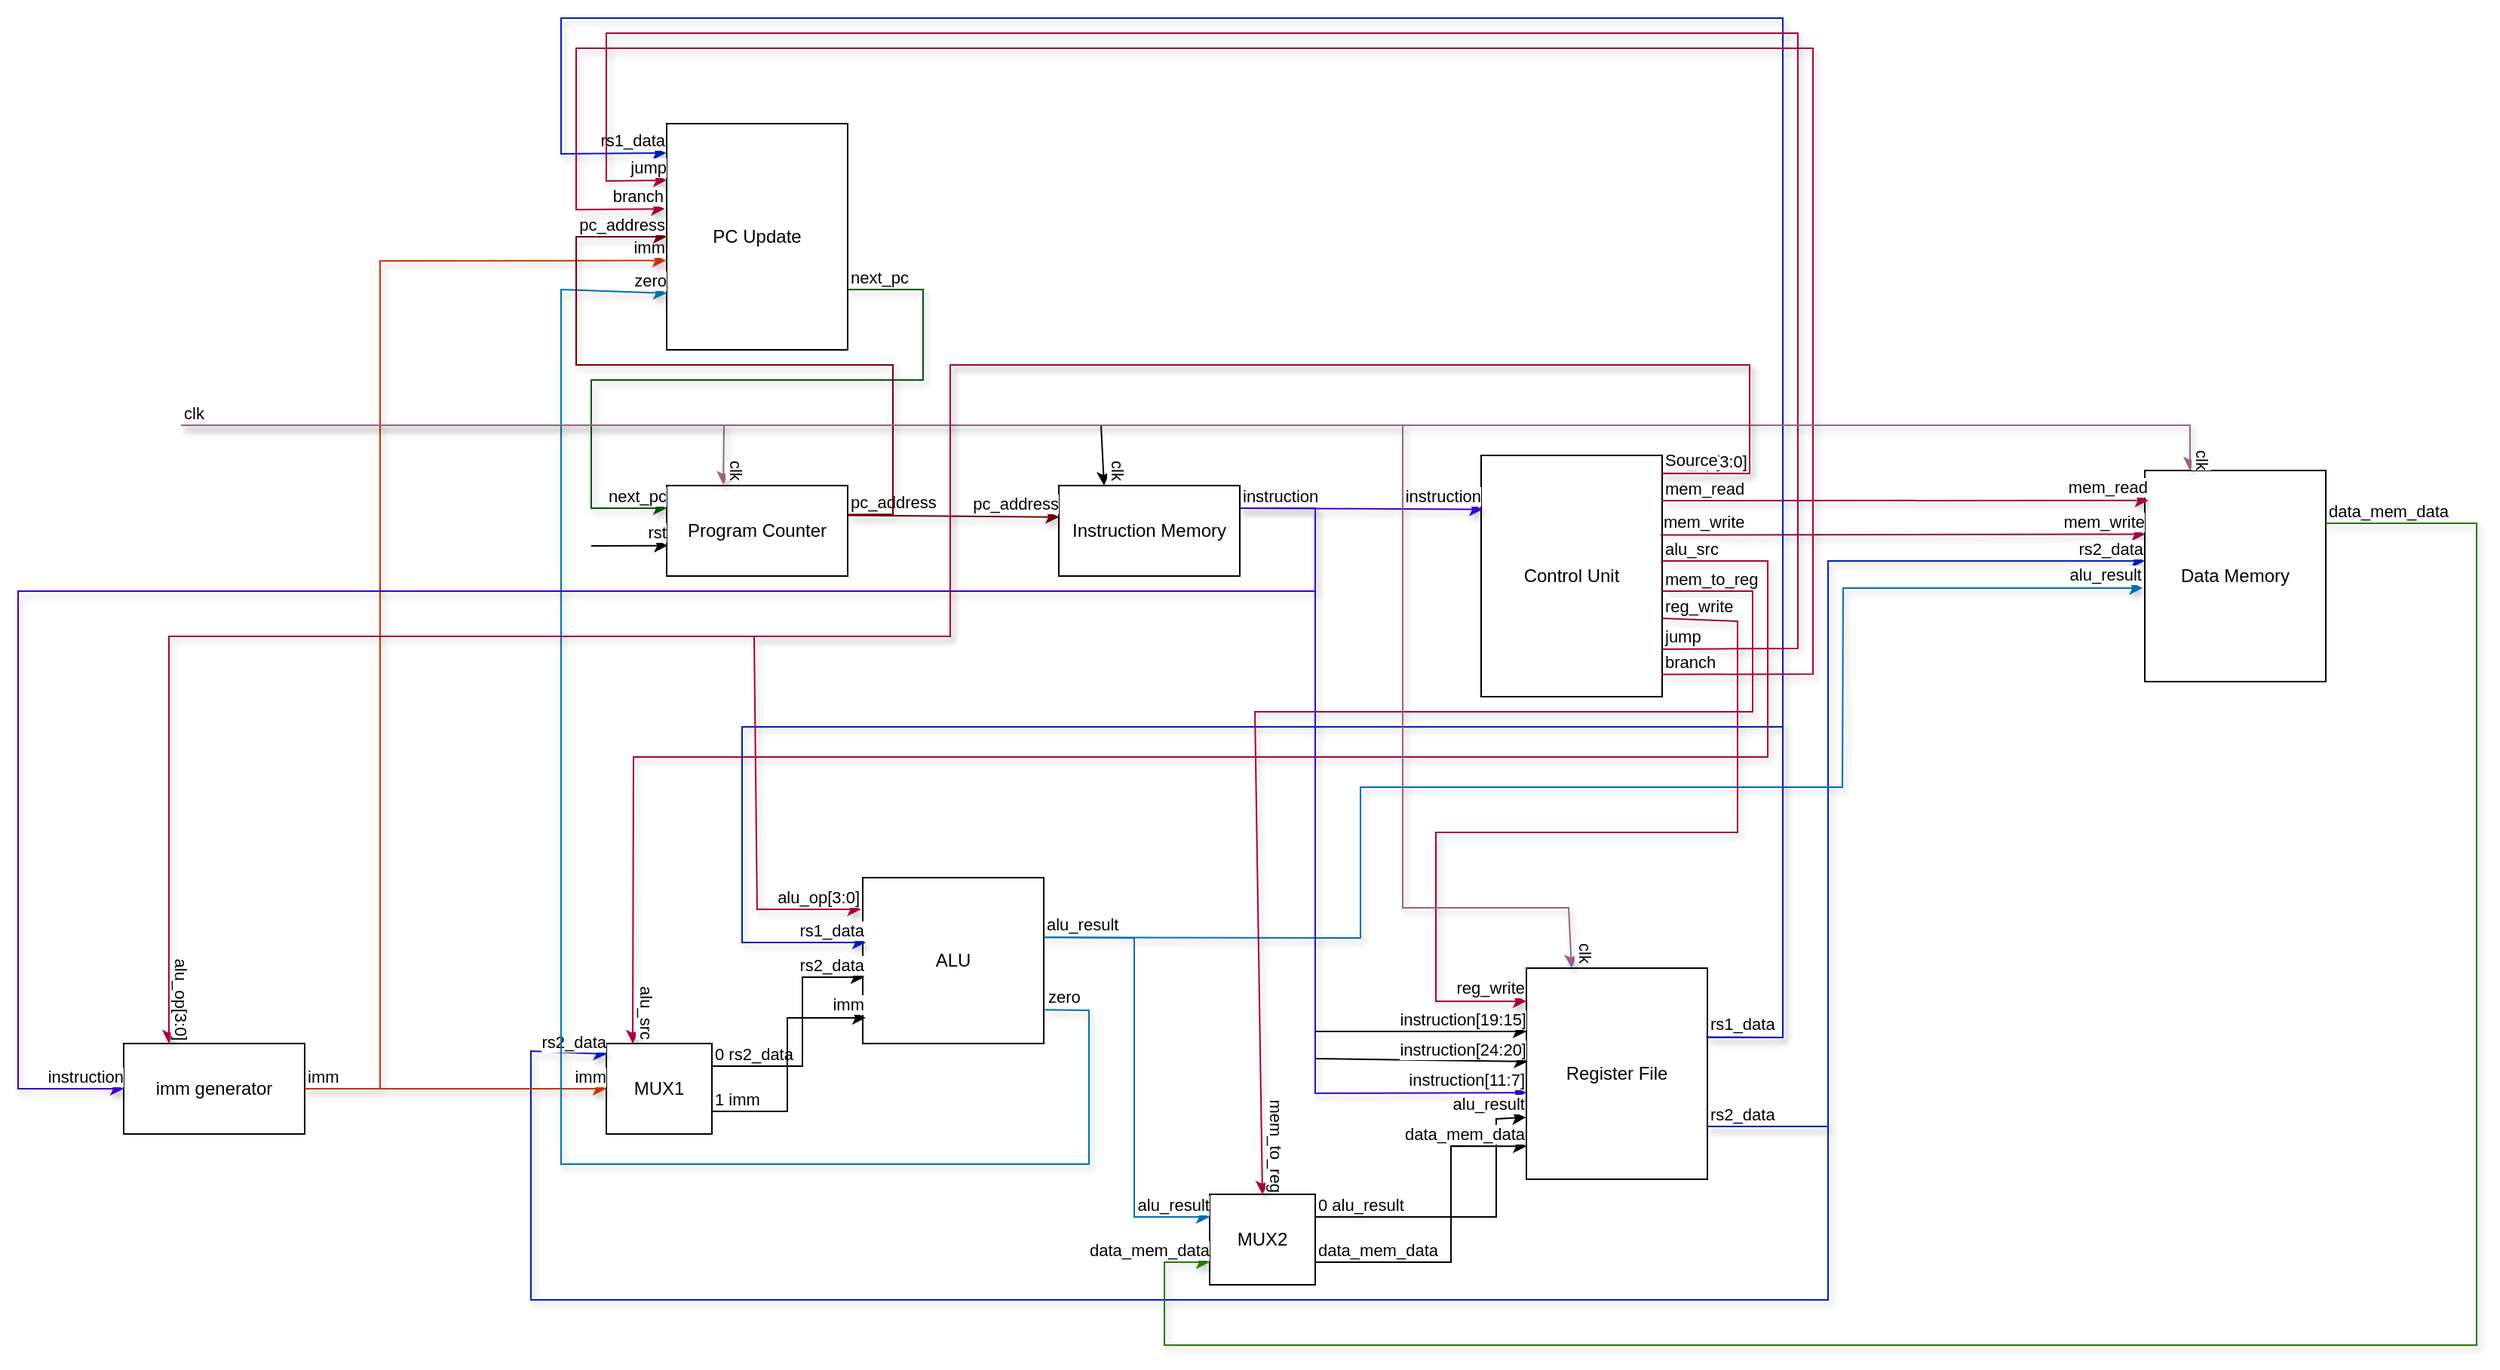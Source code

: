 <mxfile>
    <diagram id="98knBsmOhlINy79SkmsB" name="第 1 页">
        <mxGraphModel dx="1278" dy="916" grid="1" gridSize="10" guides="1" tooltips="1" connect="1" arrows="1" fold="1" page="1" pageScale="1" pageWidth="1654" pageHeight="1169" background="none" math="0" shadow="0">
            <root>
                <mxCell id="0"/>
                <mxCell id="1" parent="0"/>
                <mxCell id="2" value="Program Counter" style="rounded=0;whiteSpace=wrap;html=1;" parent="1" vertex="1">
                    <mxGeometry x="442" y="430" width="120" height="60" as="geometry"/>
                </mxCell>
                <mxCell id="3" value="Instruction Memory" style="rounded=0;whiteSpace=wrap;html=1;" parent="1" vertex="1">
                    <mxGeometry x="702" y="430" width="120" height="60" as="geometry"/>
                </mxCell>
                <mxCell id="4" value="Control Unit" style="rounded=0;whiteSpace=wrap;html=1;" parent="1" vertex="1">
                    <mxGeometry x="982" y="410" width="120" height="160" as="geometry"/>
                </mxCell>
                <mxCell id="5" value="PC Update" style="rounded=0;whiteSpace=wrap;html=1;" parent="1" vertex="1">
                    <mxGeometry x="442" y="190" width="120" height="150" as="geometry"/>
                </mxCell>
                <mxCell id="6" value="Data Memory" style="rounded=0;whiteSpace=wrap;html=1;" parent="1" vertex="1">
                    <mxGeometry x="1422" y="420" width="120" height="140" as="geometry"/>
                </mxCell>
                <mxCell id="7" value="Register File" style="rounded=0;whiteSpace=wrap;html=1;" parent="1" vertex="1">
                    <mxGeometry x="1012" y="750" width="120" height="140" as="geometry"/>
                </mxCell>
                <mxCell id="8" value="ALU" style="rounded=0;whiteSpace=wrap;html=1;" parent="1" vertex="1">
                    <mxGeometry x="572" y="690" width="120" height="110" as="geometry"/>
                </mxCell>
                <mxCell id="9" value="imm generator" style="rounded=0;whiteSpace=wrap;html=1;" parent="1" vertex="1">
                    <mxGeometry x="82" y="800" width="120" height="60" as="geometry"/>
                </mxCell>
                <mxCell id="10" value="MUX1" style="rounded=0;whiteSpace=wrap;html=1;" parent="1" vertex="1">
                    <mxGeometry x="402" y="800" width="70" height="60" as="geometry"/>
                </mxCell>
                <mxCell id="11" value="MUX2" style="rounded=0;whiteSpace=wrap;html=1;" parent="1" vertex="1">
                    <mxGeometry x="802" y="900" width="70" height="60" as="geometry"/>
                </mxCell>
                <mxCell id="13" value="" style="endArrow=classic;html=1;entryX=0;entryY=0.25;entryDx=0;entryDy=0;rounded=0;fillColor=#008a00;strokeColor=#005700;shadow=1;" parent="1" target="2" edge="1">
                    <mxGeometry relative="1" as="geometry">
                        <mxPoint x="562" y="300" as="sourcePoint"/>
                        <mxPoint x="722" y="300" as="targetPoint"/>
                        <Array as="points">
                            <mxPoint x="612" y="300"/>
                            <mxPoint x="612" y="360"/>
                            <mxPoint x="392" y="360"/>
                            <mxPoint x="392" y="445"/>
                        </Array>
                    </mxGeometry>
                </mxCell>
                <mxCell id="15" value="next_pc" style="edgeLabel;resizable=0;html=1;;align=left;verticalAlign=bottom;rounded=0;" parent="13" connectable="0" vertex="1">
                    <mxGeometry x="-1" relative="1" as="geometry"/>
                </mxCell>
                <mxCell id="16" value="next_pc" style="edgeLabel;resizable=0;html=1;;align=right;verticalAlign=bottom;rounded=0;" parent="13" connectable="0" vertex="1">
                    <mxGeometry x="1" relative="1" as="geometry"/>
                </mxCell>
                <mxCell id="20" value="" style="endArrow=classic;html=1;rounded=0;strokeColor=default;align=center;verticalAlign=middle;fontFamily=Helvetica;fontSize=11;fontColor=default;labelBackgroundColor=default;entryX=0.006;entryY=0.664;entryDx=0;entryDy=0;entryPerimeter=0;" parent="1" target="2" edge="1">
                    <mxGeometry relative="1" as="geometry">
                        <mxPoint x="392" y="470" as="sourcePoint"/>
                        <mxPoint x="432" y="470" as="targetPoint"/>
                    </mxGeometry>
                </mxCell>
                <mxCell id="23" value="rst" style="edgeLabel;resizable=0;html=1;;align=right;verticalAlign=bottom;fontFamily=Helvetica;fontSize=11;fontColor=default;labelBackgroundColor=default;rounded=0;" parent="20" connectable="0" vertex="1">
                    <mxGeometry x="1" relative="1" as="geometry"/>
                </mxCell>
                <mxCell id="25" value="" style="endArrow=classic;html=1;rounded=0;strokeColor=#6F0000;align=center;verticalAlign=middle;fontFamily=Helvetica;fontSize=11;fontColor=default;labelBackgroundColor=default;exitX=1.001;exitY=0.33;exitDx=0;exitDy=0;exitPerimeter=0;entryX=0.001;entryY=0.348;entryDx=0;entryDy=0;entryPerimeter=0;fillColor=#a20025;shadow=1;" parent="1" source="2" target="3" edge="1">
                    <mxGeometry relative="1" as="geometry">
                        <mxPoint x="562" y="450" as="sourcePoint"/>
                        <mxPoint x="642" y="450" as="targetPoint"/>
                    </mxGeometry>
                </mxCell>
                <mxCell id="27" value="pc_address" style="edgeLabel;resizable=0;html=1;;align=left;verticalAlign=bottom;rounded=0;fontFamily=Helvetica;fontSize=11;fontColor=default;labelBackgroundColor=default;" parent="25" connectable="0" vertex="1">
                    <mxGeometry x="-1" relative="1" as="geometry"/>
                </mxCell>
                <mxCell id="28" value="pc_address" style="edgeLabel;resizable=0;html=1;;align=right;verticalAlign=bottom;rounded=0;fontFamily=Helvetica;fontSize=11;fontColor=default;labelBackgroundColor=default;" parent="25" connectable="0" vertex="1">
                    <mxGeometry x="1" relative="1" as="geometry"/>
                </mxCell>
                <mxCell id="29" value="" style="endArrow=classic;html=1;rounded=0;strokeColor=#3700CC;align=center;verticalAlign=middle;fontFamily=Helvetica;fontSize=11;fontColor=default;labelBackgroundColor=default;entryX=0.009;entryY=0.224;entryDx=0;entryDy=0;entryPerimeter=0;exitX=1;exitY=0.25;exitDx=0;exitDy=0;fillColor=#6a00ff;shadow=1;" parent="1" source="3" target="4" edge="1">
                    <mxGeometry relative="1" as="geometry">
                        <mxPoint x="821" y="440" as="sourcePoint"/>
                        <mxPoint x="962" y="350" as="targetPoint"/>
                    </mxGeometry>
                </mxCell>
                <mxCell id="31" value="instruction" style="edgeLabel;resizable=0;html=1;;align=left;verticalAlign=bottom;rounded=0;fontFamily=Helvetica;fontSize=11;fontColor=default;labelBackgroundColor=default;" parent="29" connectable="0" vertex="1">
                    <mxGeometry x="-1" relative="1" as="geometry"/>
                </mxCell>
                <mxCell id="32" value="instruction" style="edgeLabel;resizable=0;html=1;;align=right;verticalAlign=bottom;rounded=0;fontFamily=Helvetica;fontSize=11;fontColor=default;labelBackgroundColor=default;" parent="29" connectable="0" vertex="1">
                    <mxGeometry x="1" relative="1" as="geometry"/>
                </mxCell>
                <mxCell id="33" value="" style="endArrow=classic;html=1;rounded=0;strokeColor=#A50040;align=center;verticalAlign=middle;fontFamily=Helvetica;fontSize=11;fontColor=default;labelBackgroundColor=default;entryX=0.02;entryY=0.142;entryDx=0;entryDy=0;entryPerimeter=0;fillColor=#d80073;shadow=1;" parent="1" target="6" edge="1">
                    <mxGeometry relative="1" as="geometry">
                        <mxPoint x="1102" y="440" as="sourcePoint"/>
                        <mxPoint x="1262" y="440" as="targetPoint"/>
                    </mxGeometry>
                </mxCell>
                <mxCell id="35" value="mem_read" style="edgeLabel;resizable=0;html=1;;align=left;verticalAlign=bottom;rounded=0;fontFamily=Helvetica;fontSize=11;fontColor=default;labelBackgroundColor=default;" parent="33" connectable="0" vertex="1">
                    <mxGeometry x="-1" relative="1" as="geometry"/>
                </mxCell>
                <mxCell id="36" value="mem_read" style="edgeLabel;resizable=0;html=1;;align=right;verticalAlign=bottom;rounded=0;fontFamily=Helvetica;fontSize=11;fontColor=default;labelBackgroundColor=default;" parent="33" connectable="0" vertex="1">
                    <mxGeometry x="1" relative="1" as="geometry"/>
                </mxCell>
                <mxCell id="37" value="" style="endArrow=classic;html=1;rounded=0;strokeColor=#A50040;align=center;verticalAlign=middle;fontFamily=Helvetica;fontSize=11;fontColor=default;labelBackgroundColor=default;entryX=0.002;entryY=0.302;entryDx=0;entryDy=0;exitX=0.992;exitY=0.33;exitDx=0;exitDy=0;exitPerimeter=0;entryPerimeter=0;shadow=1;fillColor=#d80073;" parent="1" source="4" target="6" edge="1">
                    <mxGeometry relative="1" as="geometry">
                        <mxPoint x="1102" y="470" as="sourcePoint"/>
                        <mxPoint x="1262" y="470" as="targetPoint"/>
                    </mxGeometry>
                </mxCell>
                <mxCell id="39" value="mem_write" style="edgeLabel;resizable=0;html=1;;align=left;verticalAlign=bottom;rounded=0;fontFamily=Helvetica;fontSize=11;fontColor=default;labelBackgroundColor=default;" parent="37" connectable="0" vertex="1">
                    <mxGeometry x="-1" relative="1" as="geometry"/>
                </mxCell>
                <mxCell id="40" value="mem_write" style="edgeLabel;resizable=0;html=1;;align=right;verticalAlign=bottom;rounded=0;fontFamily=Helvetica;fontSize=11;fontColor=default;labelBackgroundColor=default;" parent="37" connectable="0" vertex="1">
                    <mxGeometry x="1" relative="1" as="geometry"/>
                </mxCell>
                <mxCell id="42" value="" style="endArrow=classic;html=1;rounded=0;strokeColor=#001DBC;align=center;verticalAlign=middle;fontFamily=Helvetica;fontSize=11;fontColor=default;labelBackgroundColor=default;exitX=1;exitY=0.75;exitDx=0;exitDy=0;entryX=0;entryY=0.429;entryDx=0;entryDy=0;entryPerimeter=0;shadow=1;fillColor=#0050ef;" parent="1" source="7" target="6" edge="1">
                    <mxGeometry relative="1" as="geometry">
                        <mxPoint x="1152" y="580" as="sourcePoint"/>
                        <mxPoint x="1272" y="480" as="targetPoint"/>
                        <Array as="points">
                            <mxPoint x="1212" y="855"/>
                            <mxPoint x="1212" y="480"/>
                        </Array>
                    </mxGeometry>
                </mxCell>
                <mxCell id="44" value="rs2_data" style="edgeLabel;resizable=0;html=1;;align=left;verticalAlign=bottom;rounded=0;fontFamily=Helvetica;fontSize=11;fontColor=default;labelBackgroundColor=default;" parent="42" connectable="0" vertex="1">
                    <mxGeometry x="-1" relative="1" as="geometry"/>
                </mxCell>
                <mxCell id="45" value="rs2_data" style="edgeLabel;resizable=0;html=1;;align=right;verticalAlign=bottom;rounded=0;fontFamily=Helvetica;fontSize=11;fontColor=default;labelBackgroundColor=default;" parent="42" connectable="0" vertex="1">
                    <mxGeometry x="1" relative="1" as="geometry"/>
                </mxCell>
                <mxCell id="46" value="" style="endArrow=classic;html=1;rounded=0;strokeColor=#006EAF;align=center;verticalAlign=middle;fontFamily=Helvetica;fontSize=11;fontColor=default;labelBackgroundColor=default;exitX=1;exitY=0.36;exitDx=0;exitDy=0;entryX=-0.011;entryY=0.557;entryDx=0;entryDy=0;entryPerimeter=0;exitPerimeter=0;fillColor=#1ba1e2;shadow=1;" parent="1" source="8" target="6" edge="1">
                    <mxGeometry relative="1" as="geometry">
                        <mxPoint x="791.52" y="632.5" as="sourcePoint"/>
                        <mxPoint x="1272.0" y="507.5" as="targetPoint"/>
                        <Array as="points">
                            <mxPoint x="902" y="730"/>
                            <mxPoint x="902" y="630"/>
                            <mxPoint x="1221.52" y="630"/>
                            <mxPoint x="1222" y="498"/>
                        </Array>
                    </mxGeometry>
                </mxCell>
                <mxCell id="48" value="alu_result" style="edgeLabel;resizable=0;html=1;;align=left;verticalAlign=bottom;rounded=0;fontFamily=Helvetica;fontSize=11;fontColor=default;labelBackgroundColor=default;" parent="46" connectable="0" vertex="1">
                    <mxGeometry x="-1" relative="1" as="geometry"/>
                </mxCell>
                <mxCell id="49" value="alu_result" style="edgeLabel;resizable=0;html=1;;align=right;verticalAlign=bottom;rounded=0;fontFamily=Helvetica;fontSize=11;fontColor=default;labelBackgroundColor=default;" parent="46" connectable="0" vertex="1">
                    <mxGeometry x="1" relative="1" as="geometry"/>
                </mxCell>
                <mxCell id="50" value="" style="endArrow=classic;html=1;rounded=0;strokeColor=#001DBC;align=center;verticalAlign=middle;fontFamily=Helvetica;fontSize=11;fontColor=default;labelBackgroundColor=default;exitX=1;exitY=0.328;exitDx=0;exitDy=0;entryX=0.017;entryY=0.391;entryDx=0;entryDy=0;exitPerimeter=0;entryPerimeter=0;fillColor=#0050ef;shadow=1;" parent="1" source="7" target="8" edge="1">
                    <mxGeometry relative="1" as="geometry">
                        <mxPoint x="1122" y="695" as="sourcePoint"/>
                        <mxPoint x="672" y="642.5" as="targetPoint"/>
                        <Array as="points">
                            <mxPoint x="1182" y="796"/>
                            <mxPoint x="1182" y="695"/>
                            <mxPoint x="1182" y="590"/>
                            <mxPoint x="492" y="590"/>
                            <mxPoint x="492" y="733"/>
                        </Array>
                    </mxGeometry>
                </mxCell>
                <mxCell id="52" value="rs1_data" style="edgeLabel;resizable=0;html=1;;align=left;verticalAlign=bottom;rounded=0;fontFamily=Helvetica;fontSize=11;fontColor=default;labelBackgroundColor=default;" parent="50" connectable="0" vertex="1">
                    <mxGeometry x="-1" relative="1" as="geometry"/>
                </mxCell>
                <mxCell id="53" value="rs1_data" style="edgeLabel;resizable=0;html=1;;align=right;verticalAlign=bottom;rounded=0;fontFamily=Helvetica;fontSize=11;fontColor=default;labelBackgroundColor=default;" parent="50" connectable="0" vertex="1">
                    <mxGeometry x="1" relative="1" as="geometry"/>
                </mxCell>
                <mxCell id="55" value="" style="endArrow=classic;html=1;rounded=0;strokeColor=#001DBC;align=center;verticalAlign=middle;fontFamily=Helvetica;fontSize=11;fontColor=default;labelBackgroundColor=default;entryX=0.006;entryY=0.117;entryDx=0;entryDy=0;exitX=1;exitY=0.75;exitDx=0;exitDy=0;entryPerimeter=0;shadow=1;fillColor=#0050ef;" parent="1" source="7" target="10" edge="1">
                    <mxGeometry relative="1" as="geometry">
                        <mxPoint x="412" y="805" as="sourcePoint"/>
                        <mxPoint x="842" y="860" as="targetPoint"/>
                        <Array as="points">
                            <mxPoint x="1212" y="855"/>
                            <mxPoint x="1212" y="970"/>
                            <mxPoint x="352" y="970"/>
                            <mxPoint x="352" y="805"/>
                        </Array>
                    </mxGeometry>
                </mxCell>
                <mxCell id="58" value="rs2_data" style="edgeLabel;resizable=0;html=1;;align=right;verticalAlign=bottom;rounded=0;fontFamily=Helvetica;fontSize=11;fontColor=default;labelBackgroundColor=default;" parent="55" connectable="0" vertex="1">
                    <mxGeometry x="1" relative="1" as="geometry"/>
                </mxCell>
                <mxCell id="63" value="" style="endArrow=classic;html=1;rounded=0;strokeColor=#A50040;align=center;verticalAlign=middle;fontFamily=Helvetica;fontSize=11;fontColor=default;labelBackgroundColor=default;entryX=0.25;entryY=0;entryDx=0;entryDy=0;shadow=1;fillColor=#d80073;" parent="1" target="10" edge="1">
                    <mxGeometry relative="1" as="geometry">
                        <mxPoint x="1102" y="480" as="sourcePoint"/>
                        <mxPoint x="1042" y="790" as="targetPoint"/>
                        <Array as="points">
                            <mxPoint x="1172" y="480"/>
                            <mxPoint x="1172" y="610"/>
                            <mxPoint x="520" y="610"/>
                            <mxPoint x="420" y="610"/>
                        </Array>
                    </mxGeometry>
                </mxCell>
                <mxCell id="65" value="alu_src" style="edgeLabel;resizable=0;html=1;;align=left;verticalAlign=bottom;rounded=0;fontFamily=Helvetica;fontSize=11;fontColor=default;labelBackgroundColor=default;" parent="63" connectable="0" vertex="1">
                    <mxGeometry x="-1" relative="1" as="geometry"/>
                </mxCell>
                <mxCell id="66" value="alu_src" style="edgeLabel;resizable=0;html=1;;align=right;verticalAlign=bottom;rounded=0;fontFamily=Helvetica;fontSize=11;fontColor=default;labelBackgroundColor=default;rotation=90;" parent="63" connectable="0" vertex="1">
                    <mxGeometry x="1" relative="1" as="geometry">
                        <mxPoint y="-2" as="offset"/>
                    </mxGeometry>
                </mxCell>
                <mxCell id="67" value="" style="endArrow=classic;html=1;rounded=0;strokeColor=#C73500;align=center;verticalAlign=middle;fontFamily=Helvetica;fontSize=11;fontColor=default;labelBackgroundColor=default;exitX=1;exitY=0.5;exitDx=0;exitDy=0;entryX=0;entryY=0.5;entryDx=0;entryDy=0;fillColor=#fa6800;shadow=1;" parent="1" source="9" target="10" edge="1">
                    <mxGeometry relative="1" as="geometry">
                        <mxPoint x="332" y="910" as="sourcePoint"/>
                        <mxPoint x="502" y="830" as="targetPoint"/>
                    </mxGeometry>
                </mxCell>
                <mxCell id="69" value="imm" style="edgeLabel;resizable=0;html=1;;align=left;verticalAlign=bottom;rounded=0;fontFamily=Helvetica;fontSize=11;fontColor=default;labelBackgroundColor=default;" parent="67" connectable="0" vertex="1">
                    <mxGeometry x="-1" relative="1" as="geometry"/>
                </mxCell>
                <mxCell id="70" value="imm" style="edgeLabel;resizable=0;html=1;;align=right;verticalAlign=bottom;rounded=0;fontFamily=Helvetica;fontSize=11;fontColor=default;labelBackgroundColor=default;" parent="67" connectable="0" vertex="1">
                    <mxGeometry x="1" relative="1" as="geometry"/>
                </mxCell>
                <mxCell id="71" value="" style="endArrow=classic;html=1;rounded=0;strokeColor=default;align=center;verticalAlign=middle;fontFamily=Helvetica;fontSize=11;fontColor=default;labelBackgroundColor=default;entryX=0.008;entryY=0.6;entryDx=0;entryDy=0;exitX=1;exitY=0.25;exitDx=0;exitDy=0;entryPerimeter=0;" parent="1" source="10" target="8" edge="1">
                    <mxGeometry relative="1" as="geometry">
                        <mxPoint x="512" y="770" as="sourcePoint"/>
                        <mxPoint x="672" y="770" as="targetPoint"/>
                        <Array as="points">
                            <mxPoint x="532" y="815"/>
                            <mxPoint x="532" y="756"/>
                        </Array>
                    </mxGeometry>
                </mxCell>
                <mxCell id="73" value="0 rs2_data" style="edgeLabel;resizable=0;html=1;;align=left;verticalAlign=bottom;rounded=0;fontFamily=Helvetica;fontSize=11;fontColor=default;labelBackgroundColor=default;" parent="71" connectable="0" vertex="1">
                    <mxGeometry x="-1" relative="1" as="geometry">
                        <mxPoint as="offset"/>
                    </mxGeometry>
                </mxCell>
                <mxCell id="74" value="rs2_data" style="edgeLabel;resizable=0;html=1;;align=right;verticalAlign=bottom;rounded=0;fontFamily=Helvetica;fontSize=11;fontColor=default;labelBackgroundColor=default;" parent="71" connectable="0" vertex="1">
                    <mxGeometry x="1" relative="1" as="geometry"/>
                </mxCell>
                <mxCell id="75" value="" style="endArrow=classic;html=1;rounded=0;strokeColor=default;align=center;verticalAlign=middle;fontFamily=Helvetica;fontSize=11;fontColor=default;labelBackgroundColor=default;exitX=1;exitY=0.75;exitDx=0;exitDy=0;entryX=0.017;entryY=0.845;entryDx=0;entryDy=0;entryPerimeter=0;" parent="1" source="10" target="8" edge="1">
                    <mxGeometry relative="1" as="geometry">
                        <mxPoint x="512" y="770" as="sourcePoint"/>
                        <mxPoint x="672" y="770" as="targetPoint"/>
                        <Array as="points">
                            <mxPoint x="522" y="845"/>
                            <mxPoint x="522" y="783"/>
                        </Array>
                    </mxGeometry>
                </mxCell>
                <mxCell id="77" value="1 imm" style="edgeLabel;resizable=0;html=1;;align=left;verticalAlign=bottom;rounded=0;fontFamily=Helvetica;fontSize=11;fontColor=default;labelBackgroundColor=default;" parent="75" connectable="0" vertex="1">
                    <mxGeometry x="-1" relative="1" as="geometry"/>
                </mxCell>
                <mxCell id="78" value="imm" style="edgeLabel;resizable=0;html=1;;align=right;verticalAlign=bottom;rounded=0;fontFamily=Helvetica;fontSize=11;fontColor=default;labelBackgroundColor=default;" parent="75" connectable="0" vertex="1">
                    <mxGeometry x="1" relative="1" as="geometry"/>
                </mxCell>
                <mxCell id="79" value="" style="endArrow=classic;html=1;rounded=0;strokeColor=#006EAF;align=center;verticalAlign=middle;fontFamily=Helvetica;fontSize=11;fontColor=default;labelBackgroundColor=default;exitX=1.006;exitY=0.797;exitDx=0;exitDy=0;entryX=0;entryY=0.75;entryDx=0;entryDy=0;exitPerimeter=0;fillColor=#1ba1e2;shadow=1;" parent="1" source="8" target="5" edge="1">
                    <mxGeometry relative="1" as="geometry">
                        <mxPoint x="512" y="770" as="sourcePoint"/>
                        <mxPoint x="672" y="770" as="targetPoint"/>
                        <Array as="points">
                            <mxPoint x="722" y="778"/>
                            <mxPoint x="722" y="880"/>
                            <mxPoint x="372" y="880"/>
                            <mxPoint x="372" y="600"/>
                            <mxPoint x="372" y="300"/>
                        </Array>
                    </mxGeometry>
                </mxCell>
                <mxCell id="81" value="zero" style="edgeLabel;resizable=0;html=1;;align=left;verticalAlign=bottom;rounded=0;fontFamily=Helvetica;fontSize=11;fontColor=default;labelBackgroundColor=default;" parent="79" connectable="0" vertex="1">
                    <mxGeometry x="-1" relative="1" as="geometry"/>
                </mxCell>
                <mxCell id="82" value="zero" style="edgeLabel;resizable=0;html=1;;align=right;verticalAlign=bottom;rounded=0;fontFamily=Helvetica;fontSize=11;fontColor=default;labelBackgroundColor=default;" parent="79" connectable="0" vertex="1">
                    <mxGeometry x="1" relative="1" as="geometry"/>
                </mxCell>
                <mxCell id="84" value="" style="endArrow=classic;html=1;rounded=0;strokeColor=#C73500;align=center;verticalAlign=middle;fontFamily=Helvetica;fontSize=11;fontColor=default;labelBackgroundColor=default;exitX=1;exitY=0.5;exitDx=0;exitDy=0;entryX=-0.004;entryY=0.605;entryDx=0;entryDy=0;entryPerimeter=0;fillColor=#fa6800;shadow=1;" parent="1" source="9" target="5" edge="1">
                    <mxGeometry relative="1" as="geometry">
                        <mxPoint x="342" y="950" as="sourcePoint"/>
                        <mxPoint x="502" y="950" as="targetPoint"/>
                        <Array as="points">
                            <mxPoint x="252" y="830"/>
                            <mxPoint x="252" y="620"/>
                            <mxPoint x="252" y="281"/>
                        </Array>
                    </mxGeometry>
                </mxCell>
                <mxCell id="87" value="imm" style="edgeLabel;resizable=0;html=1;;align=right;verticalAlign=bottom;rounded=0;fontFamily=Helvetica;fontSize=11;fontColor=default;labelBackgroundColor=default;" parent="84" connectable="0" vertex="1">
                    <mxGeometry x="1" relative="1" as="geometry"/>
                </mxCell>
                <mxCell id="88" value="" style="endArrow=classic;html=1;rounded=0;strokeColor=#6F0000;align=center;verticalAlign=middle;fontFamily=Helvetica;fontSize=11;fontColor=default;labelBackgroundColor=default;exitX=1.004;exitY=0.321;exitDx=0;exitDy=0;exitPerimeter=0;entryX=0;entryY=0.5;entryDx=0;entryDy=0;fillColor=#a20025;shadow=1;" parent="1" source="2" target="5" edge="1">
                    <mxGeometry relative="1" as="geometry">
                        <mxPoint x="592" y="650" as="sourcePoint"/>
                        <mxPoint x="752" y="650" as="targetPoint"/>
                        <Array as="points">
                            <mxPoint x="592" y="449"/>
                            <mxPoint x="592" y="350"/>
                            <mxPoint x="382" y="350"/>
                            <mxPoint x="382" y="265"/>
                        </Array>
                    </mxGeometry>
                </mxCell>
                <mxCell id="91" value="pc_address" style="edgeLabel;resizable=0;html=1;;align=right;verticalAlign=bottom;rounded=0;fontFamily=Helvetica;fontSize=11;fontColor=default;labelBackgroundColor=default;" parent="88" connectable="0" vertex="1">
                    <mxGeometry x="1" relative="1" as="geometry"/>
                </mxCell>
                <mxCell id="92" value="" style="endArrow=classic;html=1;rounded=0;strokeColor=#3700CC;align=center;verticalAlign=middle;fontFamily=Helvetica;fontSize=11;fontColor=default;labelBackgroundColor=default;exitX=1;exitY=0.25;exitDx=0;exitDy=0;entryX=0;entryY=0.5;entryDx=0;entryDy=0;fillColor=#6a00ff;shadow=1;" parent="1" source="3" target="9" edge="1">
                    <mxGeometry relative="1" as="geometry">
                        <mxPoint x="702" y="500" as="sourcePoint"/>
                        <mxPoint x="862" y="500" as="targetPoint"/>
                        <Array as="points">
                            <mxPoint x="872" y="445"/>
                            <mxPoint x="872" y="500"/>
                            <mxPoint x="162" y="500"/>
                            <mxPoint x="12" y="500"/>
                            <mxPoint x="12" y="830"/>
                        </Array>
                    </mxGeometry>
                </mxCell>
                <mxCell id="95" value="instruction" style="edgeLabel;resizable=0;;align=right;verticalAlign=bottom;rounded=0;fontFamily=Helvetica;fontSize=11;fontColor=default;labelBackgroundColor=default;html=1;" parent="92" connectable="0" vertex="1">
                    <mxGeometry x="1" relative="1" as="geometry"/>
                </mxCell>
                <mxCell id="96" value="" style="endArrow=classic;html=1;rounded=0;strokeColor=#001DBC;align=center;verticalAlign=middle;fontFamily=Helvetica;fontSize=11;fontColor=default;labelBackgroundColor=default;exitX=0.994;exitY=0.327;exitDx=0;exitDy=0;exitPerimeter=0;entryX=-0.003;entryY=0.13;entryDx=0;entryDy=0;entryPerimeter=0;fillColor=#0050ef;shadow=1;" parent="1" source="7" target="5" edge="1">
                    <mxGeometry relative="1" as="geometry">
                        <mxPoint x="1292" y="800" as="sourcePoint"/>
                        <mxPoint x="1452" y="800" as="targetPoint"/>
                        <Array as="points">
                            <mxPoint x="1182" y="796"/>
                            <mxPoint x="1182" y="120"/>
                            <mxPoint x="372" y="120"/>
                            <mxPoint x="372" y="210"/>
                        </Array>
                    </mxGeometry>
                </mxCell>
                <mxCell id="99" value="rs1_data" style="edgeLabel;resizable=0;html=1;;align=right;verticalAlign=bottom;rounded=0;fontFamily=Helvetica;fontSize=11;fontColor=default;labelBackgroundColor=default;" parent="96" connectable="0" vertex="1">
                    <mxGeometry x="1" relative="1" as="geometry"/>
                </mxCell>
                <mxCell id="100" value="" style="endArrow=classic;html=1;rounded=0;strokeColor=#A50040;align=center;verticalAlign=middle;fontFamily=Helvetica;fontSize=11;fontColor=default;labelBackgroundColor=default;entryX=0.5;entryY=0;entryDx=0;entryDy=0;shadow=1;fillColor=#d80073;" parent="1" target="11" edge="1">
                    <mxGeometry relative="1" as="geometry">
                        <mxPoint x="1102" y="500" as="sourcePoint"/>
                        <mxPoint x="942" y="560" as="targetPoint"/>
                        <Array as="points">
                            <mxPoint x="1162" y="500"/>
                            <mxPoint x="1162" y="580"/>
                            <mxPoint x="962" y="580"/>
                            <mxPoint x="832" y="580"/>
                        </Array>
                    </mxGeometry>
                </mxCell>
                <mxCell id="102" value="mem_to_reg" style="edgeLabel;resizable=0;html=1;;align=left;verticalAlign=bottom;rounded=0;fontFamily=Helvetica;fontSize=11;fontColor=default;labelBackgroundColor=default;" parent="100" connectable="0" vertex="1">
                    <mxGeometry x="-1" relative="1" as="geometry"/>
                </mxCell>
                <mxCell id="103" value="mem_to_reg" style="edgeLabel;resizable=0;html=1;;align=right;verticalAlign=bottom;rounded=0;fontFamily=Helvetica;fontSize=11;fontColor=default;labelBackgroundColor=default;rotation=90;" parent="100" connectable="0" vertex="1">
                    <mxGeometry x="1" relative="1" as="geometry"/>
                </mxCell>
                <mxCell id="104" value="" style="endArrow=classic;html=1;rounded=0;strokeColor=default;align=center;verticalAlign=middle;fontFamily=Helvetica;fontSize=11;fontColor=default;labelBackgroundColor=default;exitX=1;exitY=0.25;exitDx=0;exitDy=0;entryX=0;entryY=0.3;entryDx=0;entryDy=0;entryPerimeter=0;" parent="1" source="3" target="7" edge="1">
                    <mxGeometry relative="1" as="geometry">
                        <mxPoint x="882" y="570" as="sourcePoint"/>
                        <mxPoint x="1042" y="570" as="targetPoint"/>
                        <Array as="points">
                            <mxPoint x="872" y="445"/>
                            <mxPoint x="872" y="792"/>
                        </Array>
                    </mxGeometry>
                </mxCell>
                <mxCell id="107" value="instruction[19:15]" style="edgeLabel;resizable=0;html=1;;align=right;verticalAlign=bottom;rounded=0;fontFamily=Helvetica;fontSize=11;fontColor=default;labelBackgroundColor=default;" parent="104" connectable="0" vertex="1">
                    <mxGeometry x="1" relative="1" as="geometry"/>
                </mxCell>
                <mxCell id="108" value="" style="endArrow=classic;html=1;rounded=0;strokeColor=#A50040;align=center;verticalAlign=middle;fontFamily=Helvetica;fontSize=11;fontColor=default;labelBackgroundColor=default;exitX=1;exitY=0.675;exitDx=0;exitDy=0;exitPerimeter=0;entryX=0;entryY=0.157;entryDx=0;entryDy=0;entryPerimeter=0;shadow=1;fillColor=#d80073;" parent="1" source="4" target="7" edge="1">
                    <mxGeometry relative="1" as="geometry">
                        <mxPoint x="902" y="700" as="sourcePoint"/>
                        <mxPoint x="1062" y="700" as="targetPoint"/>
                        <Array as="points">
                            <mxPoint x="1152" y="520"/>
                            <mxPoint x="1152" y="660"/>
                            <mxPoint x="952" y="660"/>
                            <mxPoint x="952" y="772"/>
                        </Array>
                    </mxGeometry>
                </mxCell>
                <mxCell id="110" value="reg_write" style="edgeLabel;resizable=0;html=1;;align=left;verticalAlign=bottom;rounded=0;fontFamily=Helvetica;fontSize=11;fontColor=default;labelBackgroundColor=default;" parent="108" connectable="0" vertex="1">
                    <mxGeometry x="-1" relative="1" as="geometry"/>
                </mxCell>
                <mxCell id="111" value="reg_write" style="edgeLabel;resizable=0;html=1;;align=right;verticalAlign=bottom;rounded=0;fontFamily=Helvetica;fontSize=11;fontColor=default;labelBackgroundColor=default;" parent="108" connectable="0" vertex="1">
                    <mxGeometry x="1" relative="1" as="geometry"/>
                </mxCell>
                <mxCell id="112" value="" style="endArrow=classic;html=1;rounded=0;strokeColor=default;align=center;verticalAlign=middle;fontFamily=Helvetica;fontSize=11;fontColor=default;labelBackgroundColor=default;exitX=1;exitY=0.25;exitDx=0;exitDy=0;entryX=0.006;entryY=0.443;entryDx=0;entryDy=0;entryPerimeter=0;" parent="1" source="3" target="7" edge="1">
                    <mxGeometry relative="1" as="geometry">
                        <mxPoint x="862" y="540" as="sourcePoint"/>
                        <mxPoint x="1022" y="540" as="targetPoint"/>
                        <Array as="points">
                            <mxPoint x="872" y="445"/>
                            <mxPoint x="872" y="810"/>
                        </Array>
                    </mxGeometry>
                </mxCell>
                <mxCell id="115" value="instruction[24:20]" style="edgeLabel;resizable=0;html=1;;align=right;verticalAlign=bottom;rounded=0;fontFamily=Helvetica;fontSize=11;fontColor=default;labelBackgroundColor=default;" parent="112" connectable="0" vertex="1">
                    <mxGeometry x="1" relative="1" as="geometry"/>
                </mxCell>
                <mxCell id="116" value="" style="endArrow=classic;html=1;rounded=0;strokeColor=#3700CC;align=center;verticalAlign=middle;fontFamily=Helvetica;fontSize=11;fontColor=default;labelBackgroundColor=default;exitX=1;exitY=0.25;exitDx=0;exitDy=0;entryX=0;entryY=0.59;entryDx=0;entryDy=0;entryPerimeter=0;fillColor=#6a00ff;shadow=1;" parent="1" source="3" target="7" edge="1">
                    <mxGeometry relative="1" as="geometry">
                        <mxPoint x="902" y="700" as="sourcePoint"/>
                        <mxPoint x="1062" y="700" as="targetPoint"/>
                        <Array as="points">
                            <mxPoint x="872" y="445"/>
                            <mxPoint x="872" y="833"/>
                        </Array>
                    </mxGeometry>
                </mxCell>
                <mxCell id="119" value="instruction[11:7]" style="edgeLabel;resizable=0;html=1;;align=right;verticalAlign=bottom;rounded=0;fontFamily=Helvetica;fontSize=11;fontColor=default;labelBackgroundColor=default;" parent="116" connectable="0" vertex="1">
                    <mxGeometry x="1" relative="1" as="geometry"/>
                </mxCell>
                <mxCell id="120" value="" style="endArrow=classic;html=1;rounded=0;strokeColor=#006EAF;align=center;verticalAlign=middle;fontFamily=Helvetica;fontSize=11;fontColor=default;labelBackgroundColor=default;exitX=1.002;exitY=0.359;exitDx=0;exitDy=0;exitPerimeter=0;entryX=0;entryY=0.25;entryDx=0;entryDy=0;labelBorderColor=#3333FF;fillColor=#1ba1e2;" parent="1" source="8" target="11" edge="1">
                    <mxGeometry relative="1" as="geometry">
                        <mxPoint x="722" y="830" as="sourcePoint"/>
                        <mxPoint x="882" y="830" as="targetPoint"/>
                        <Array as="points">
                            <mxPoint x="752" y="730"/>
                            <mxPoint x="752" y="810"/>
                            <mxPoint x="752" y="915"/>
                        </Array>
                    </mxGeometry>
                </mxCell>
                <mxCell id="123" value="alu_result" style="edgeLabel;resizable=0;html=1;;align=right;verticalAlign=bottom;rounded=0;fontFamily=Helvetica;fontSize=11;fontColor=default;labelBackgroundColor=default;" parent="120" connectable="0" vertex="1">
                    <mxGeometry x="1" relative="1" as="geometry"/>
                </mxCell>
                <mxCell id="124" value="" style="endArrow=classic;html=1;rounded=0;strokeColor=#2D7600;align=center;verticalAlign=middle;fontFamily=Helvetica;fontSize=11;fontColor=default;labelBackgroundColor=default;exitX=1;exitY=0.25;exitDx=0;exitDy=0;entryX=0;entryY=0.75;entryDx=0;entryDy=0;fillColor=#60a917;shadow=1;" parent="1" source="6" target="11" edge="1">
                    <mxGeometry relative="1" as="geometry">
                        <mxPoint x="1082" y="710" as="sourcePoint"/>
                        <mxPoint x="1242" y="710" as="targetPoint"/>
                        <Array as="points">
                            <mxPoint x="1642" y="455"/>
                            <mxPoint x="1642" y="1000"/>
                            <mxPoint x="772" y="1000"/>
                            <mxPoint x="772" y="945"/>
                        </Array>
                    </mxGeometry>
                </mxCell>
                <mxCell id="126" value="data_mem_data" style="edgeLabel;resizable=0;html=1;;align=left;verticalAlign=bottom;rounded=0;fontFamily=Helvetica;fontSize=11;fontColor=default;labelBackgroundColor=default;" parent="124" connectable="0" vertex="1">
                    <mxGeometry x="-1" relative="1" as="geometry"/>
                </mxCell>
                <mxCell id="127" value="data_mem_data" style="edgeLabel;resizable=0;html=1;;align=right;verticalAlign=bottom;rounded=0;fontFamily=Helvetica;fontSize=11;fontColor=default;labelBackgroundColor=default;" parent="124" connectable="0" vertex="1">
                    <mxGeometry x="1" relative="1" as="geometry"/>
                </mxCell>
                <mxCell id="128" value="" style="endArrow=classic;html=1;rounded=0;strokeColor=#A50040;align=center;verticalAlign=middle;fontFamily=Helvetica;fontSize=11;fontColor=default;labelBackgroundColor=default;exitX=1;exitY=0.075;exitDx=0;exitDy=0;exitPerimeter=0;entryX=-0.01;entryY=0.191;entryDx=0;entryDy=0;entryPerimeter=0;fillColor=#d80073;shadow=1;" parent="1" source="4" target="8" edge="1">
                    <mxGeometry relative="1" as="geometry">
                        <mxPoint x="1002" y="480" as="sourcePoint"/>
                        <mxPoint x="1162" y="480" as="targetPoint"/>
                        <Array as="points">
                            <mxPoint x="1160" y="422"/>
                            <mxPoint x="1160" y="350"/>
                            <mxPoint x="630" y="350"/>
                            <mxPoint x="630" y="530"/>
                            <mxPoint x="500" y="530"/>
                            <mxPoint x="502" y="711"/>
                        </Array>
                    </mxGeometry>
                </mxCell>
                <mxCell id="130" value="alu_op[3:0]" style="edgeLabel;resizable=0;html=1;;align=left;verticalAlign=bottom;rounded=0;fontFamily=Helvetica;fontSize=11;fontColor=default;labelBackgroundColor=default;" parent="128" connectable="0" vertex="1">
                    <mxGeometry x="-1" relative="1" as="geometry"/>
                </mxCell>
                <mxCell id="131" value="alu_op[3:0]" style="edgeLabel;resizable=0;html=1;;align=right;verticalAlign=bottom;rounded=0;fontFamily=Helvetica;fontSize=11;fontColor=default;labelBackgroundColor=default;" parent="128" connectable="0" vertex="1">
                    <mxGeometry x="1" relative="1" as="geometry"/>
                </mxCell>
                <mxCell id="132" value="" style="endArrow=classic;html=1;rounded=0;strokeColor=#A50040;align=center;verticalAlign=middle;fontFamily=Helvetica;fontSize=11;fontColor=default;labelBackgroundColor=default;exitX=1.002;exitY=0.803;exitDx=0;exitDy=0;exitPerimeter=0;entryX=0;entryY=0.25;entryDx=0;entryDy=0;fillColor=#d80073;shadow=1;" parent="1" source="4" target="5" edge="1">
                    <mxGeometry relative="1" as="geometry">
                        <mxPoint x="822" y="610" as="sourcePoint"/>
                        <mxPoint x="982" y="610" as="targetPoint"/>
                        <Array as="points">
                            <mxPoint x="1192" y="538"/>
                            <mxPoint x="1192" y="130"/>
                            <mxPoint x="402" y="130"/>
                            <mxPoint x="402" y="228"/>
                        </Array>
                    </mxGeometry>
                </mxCell>
                <mxCell id="134" value="jump" style="edgeLabel;resizable=0;html=1;;align=left;verticalAlign=bottom;rounded=0;fontFamily=Helvetica;fontSize=11;fontColor=default;labelBackgroundColor=default;" parent="132" connectable="0" vertex="1">
                    <mxGeometry x="-1" relative="1" as="geometry"/>
                </mxCell>
                <mxCell id="135" value="jump" style="edgeLabel;resizable=0;html=1;;align=right;verticalAlign=bottom;rounded=0;fontFamily=Helvetica;fontSize=11;fontColor=default;labelBackgroundColor=default;" parent="132" connectable="0" vertex="1">
                    <mxGeometry x="1" relative="1" as="geometry"/>
                </mxCell>
                <mxCell id="136" value="" style="endArrow=classic;html=1;rounded=0;strokeColor=#A50040;align=center;verticalAlign=middle;fontFamily=Helvetica;fontSize=11;fontColor=default;labelBackgroundColor=default;exitX=0.998;exitY=0.908;exitDx=0;exitDy=0;exitPerimeter=0;entryX=-0.011;entryY=0.377;entryDx=0;entryDy=0;entryPerimeter=0;shadow=1;fillColor=#d80073;" parent="1" source="4" target="5" edge="1">
                    <mxGeometry relative="1" as="geometry">
                        <mxPoint x="732" y="520" as="sourcePoint"/>
                        <mxPoint x="892" y="520" as="targetPoint"/>
                        <Array as="points">
                            <mxPoint x="1202" y="555"/>
                            <mxPoint x="1202" y="140"/>
                            <mxPoint x="382" y="140"/>
                            <mxPoint x="382" y="247"/>
                        </Array>
                    </mxGeometry>
                </mxCell>
                <mxCell id="138" value="branch" style="edgeLabel;resizable=0;html=1;;align=left;verticalAlign=bottom;rounded=0;fontFamily=Helvetica;fontSize=11;fontColor=default;labelBackgroundColor=default;" parent="136" connectable="0" vertex="1">
                    <mxGeometry x="-1" relative="1" as="geometry"/>
                </mxCell>
                <mxCell id="139" value="branch" style="edgeLabel;resizable=0;html=1;;align=right;verticalAlign=bottom;rounded=0;fontFamily=Helvetica;fontSize=11;fontColor=default;labelBackgroundColor=default;" parent="136" connectable="0" vertex="1">
                    <mxGeometry x="1" relative="1" as="geometry"/>
                </mxCell>
                <mxCell id="140" value="" style="endArrow=classic;html=1;strokeColor=default;align=center;verticalAlign=middle;fontFamily=Helvetica;fontSize=11;fontColor=default;labelBackgroundColor=default;exitX=1;exitY=0.25;exitDx=0;exitDy=0;entryX=-0.003;entryY=0.707;entryDx=0;entryDy=0;entryPerimeter=0;rounded=0;" parent="1" source="11" target="7" edge="1">
                    <mxGeometry relative="1" as="geometry">
                        <mxPoint x="842" y="830" as="sourcePoint"/>
                        <mxPoint x="1002" y="830" as="targetPoint"/>
                        <Array as="points">
                            <mxPoint x="992" y="915"/>
                            <mxPoint x="992" y="850"/>
                        </Array>
                    </mxGeometry>
                </mxCell>
                <mxCell id="142" value="0 alu_result" style="edgeLabel;resizable=0;html=1;;align=left;verticalAlign=bottom;fontFamily=Helvetica;fontSize=11;fontColor=default;labelBackgroundColor=default;rounded=0;" parent="140" connectable="0" vertex="1">
                    <mxGeometry x="-1" relative="1" as="geometry"/>
                </mxCell>
                <mxCell id="143" value="alu_result" style="edgeLabel;resizable=0;html=1;;align=right;verticalAlign=bottom;fontFamily=Helvetica;fontSize=11;fontColor=default;labelBackgroundColor=default;rounded=0;" parent="140" connectable="0" vertex="1">
                    <mxGeometry x="1" relative="1" as="geometry"/>
                </mxCell>
                <mxCell id="144" value="" style="endArrow=classic;html=1;strokeColor=default;align=center;verticalAlign=middle;fontFamily=Helvetica;fontSize=11;fontColor=default;labelBackgroundColor=default;exitX=1;exitY=0.75;exitDx=0;exitDy=0;entryX=0.001;entryY=0.844;entryDx=0;entryDy=0;entryPerimeter=0;rounded=0;" parent="1" source="11" target="7" edge="1">
                    <mxGeometry relative="1" as="geometry">
                        <mxPoint x="862" y="800" as="sourcePoint"/>
                        <mxPoint x="1022" y="800" as="targetPoint"/>
                        <Array as="points">
                            <mxPoint x="962" y="945"/>
                            <mxPoint x="962" y="868"/>
                        </Array>
                    </mxGeometry>
                </mxCell>
                <mxCell id="146" value="data_mem_data" style="edgeLabel;resizable=0;html=1;;align=left;verticalAlign=bottom;fontFamily=Helvetica;fontSize=11;fontColor=default;labelBackgroundColor=default;rounded=0;" parent="144" connectable="0" vertex="1">
                    <mxGeometry x="-1" relative="1" as="geometry"/>
                </mxCell>
                <mxCell id="147" value="data_mem_data" style="edgeLabel;resizable=0;html=1;;align=right;verticalAlign=bottom;fontFamily=Helvetica;fontSize=11;fontColor=default;labelBackgroundColor=default;rounded=0;" parent="144" connectable="0" vertex="1">
                    <mxGeometry x="1" relative="1" as="geometry"/>
                </mxCell>
                <mxCell id="152" value="" style="endArrow=classic;html=1;strokeColor=#996185;align=center;verticalAlign=middle;fontFamily=Helvetica;fontSize=11;fontColor=default;labelBackgroundColor=default;entryX=0.313;entryY=-0.01;entryDx=0;entryDy=0;entryPerimeter=0;fillColor=#e6d0de;gradientColor=#d5739d;shadow=1;rounded=0;" parent="1" target="2" edge="1">
                    <mxGeometry relative="1" as="geometry">
                        <mxPoint x="120" y="390" as="sourcePoint"/>
                        <mxPoint x="480" y="390" as="targetPoint"/>
                        <Array as="points">
                            <mxPoint x="480" y="390"/>
                        </Array>
                    </mxGeometry>
                </mxCell>
                <mxCell id="154" value="clk" style="edgeLabel;resizable=0;html=1;;align=left;verticalAlign=bottom;fontFamily=Helvetica;fontSize=11;fontColor=default;labelBackgroundColor=default;rounded=0;" parent="152" connectable="0" vertex="1">
                    <mxGeometry x="-1" relative="1" as="geometry"/>
                </mxCell>
                <mxCell id="155" value="clk" style="edgeLabel;resizable=0;html=1;;align=right;verticalAlign=bottom;fontFamily=Helvetica;fontSize=11;fontColor=default;labelBackgroundColor=default;rotation=90;rounded=0;" parent="152" connectable="0" vertex="1">
                    <mxGeometry x="1" relative="1" as="geometry">
                        <mxPoint y="-2" as="offset"/>
                    </mxGeometry>
                </mxCell>
                <mxCell id="156" value="" style="endArrow=classic;html=1;strokeColor=default;align=center;verticalAlign=middle;fontFamily=Helvetica;fontSize=11;fontColor=default;labelBackgroundColor=default;entryX=0.25;entryY=0;entryDx=0;entryDy=0;rounded=0;" parent="1" target="3" edge="1">
                    <mxGeometry relative="1" as="geometry">
                        <mxPoint x="120" y="390" as="sourcePoint"/>
                        <mxPoint x="510" y="470" as="targetPoint"/>
                        <Array as="points">
                            <mxPoint x="730" y="390"/>
                        </Array>
                    </mxGeometry>
                </mxCell>
                <mxCell id="159" value="clk" style="edgeLabel;resizable=0;html=1;;align=right;verticalAlign=bottom;fontFamily=Helvetica;fontSize=11;fontColor=default;labelBackgroundColor=default;rotation=90;rounded=0;" parent="156" connectable="0" vertex="1">
                    <mxGeometry x="1" relative="1" as="geometry">
                        <mxPoint y="-2" as="offset"/>
                    </mxGeometry>
                </mxCell>
                <mxCell id="160" value="" style="endArrow=classic;html=1;strokeColor=#996185;align=center;verticalAlign=middle;fontFamily=Helvetica;fontSize=11;fontColor=default;labelBackgroundColor=default;entryX=0.25;entryY=0;entryDx=0;entryDy=0;fillColor=#e6d0de;gradientColor=#d5739d;shadow=1;rounded=0;" parent="1" target="6" edge="1">
                    <mxGeometry relative="1" as="geometry">
                        <mxPoint x="120" y="390" as="sourcePoint"/>
                        <mxPoint x="310" y="410" as="targetPoint"/>
                        <Array as="points">
                            <mxPoint x="1452" y="390"/>
                        </Array>
                    </mxGeometry>
                </mxCell>
                <mxCell id="163" value="clk" style="edgeLabel;resizable=0;html=1;;align=right;verticalAlign=bottom;fontFamily=Helvetica;fontSize=11;fontColor=default;labelBackgroundColor=default;rotation=90;rounded=0;" parent="160" connectable="0" vertex="1">
                    <mxGeometry x="1" relative="1" as="geometry"/>
                </mxCell>
                <mxCell id="164" value="" style="endArrow=classic;html=1;align=center;verticalAlign=middle;fontFamily=Helvetica;fontSize=11;fontColor=default;labelBackgroundColor=default;entryX=0.25;entryY=0;entryDx=0;entryDy=0;fillColor=#e6d0de;strokeColor=#996185;gradientColor=#d5739d;shadow=1;rounded=0;" parent="1" target="7" edge="1">
                    <mxGeometry relative="1" as="geometry">
                        <mxPoint x="120" y="390" as="sourcePoint"/>
                        <mxPoint x="930" y="480" as="targetPoint"/>
                        <Array as="points">
                            <mxPoint x="930" y="390"/>
                            <mxPoint x="930" y="710"/>
                            <mxPoint x="1040" y="710"/>
                        </Array>
                    </mxGeometry>
                </mxCell>
                <mxCell id="167" value="clk" style="edgeLabel;resizable=0;html=1;;align=right;verticalAlign=bottom;fontFamily=Helvetica;fontSize=11;fontColor=default;labelBackgroundColor=default;rotation=90;rounded=0;" parent="164" connectable="0" vertex="1">
                    <mxGeometry x="1" relative="1" as="geometry">
                        <mxPoint y="-2" as="offset"/>
                    </mxGeometry>
                </mxCell>
                <mxCell id="168" value="" style="endArrow=classic;html=1;exitX=1.002;exitY=0.074;exitDx=0;exitDy=0;exitPerimeter=0;entryX=0.25;entryY=0;entryDx=0;entryDy=0;fillColor=#d80073;strokeColor=#A50040;shadow=1;rounded=0;" edge="1" parent="1" source="4" target="9">
                    <mxGeometry relative="1" as="geometry">
                        <mxPoint x="600" y="700" as="sourcePoint"/>
                        <mxPoint x="760" y="700" as="targetPoint"/>
                        <Array as="points">
                            <mxPoint x="1160" y="422"/>
                            <mxPoint x="1160" y="350"/>
                            <mxPoint x="630" y="350"/>
                            <mxPoint x="630" y="530"/>
                            <mxPoint x="112" y="530"/>
                        </Array>
                    </mxGeometry>
                </mxCell>
                <mxCell id="170" value="Source" style="edgeLabel;resizable=0;html=1;;align=left;verticalAlign=bottom;rounded=0;" connectable="0" vertex="1" parent="168">
                    <mxGeometry x="-1" relative="1" as="geometry"/>
                </mxCell>
                <mxCell id="171" value="alu_op[3:0]" style="edgeLabel;resizable=0;html=1;;align=right;verticalAlign=bottom;rounded=0;rotation=90;" connectable="0" vertex="1" parent="168">
                    <mxGeometry x="1" relative="1" as="geometry">
                        <mxPoint y="-2" as="offset"/>
                    </mxGeometry>
                </mxCell>
            </root>
        </mxGraphModel>
    </diagram>
</mxfile>